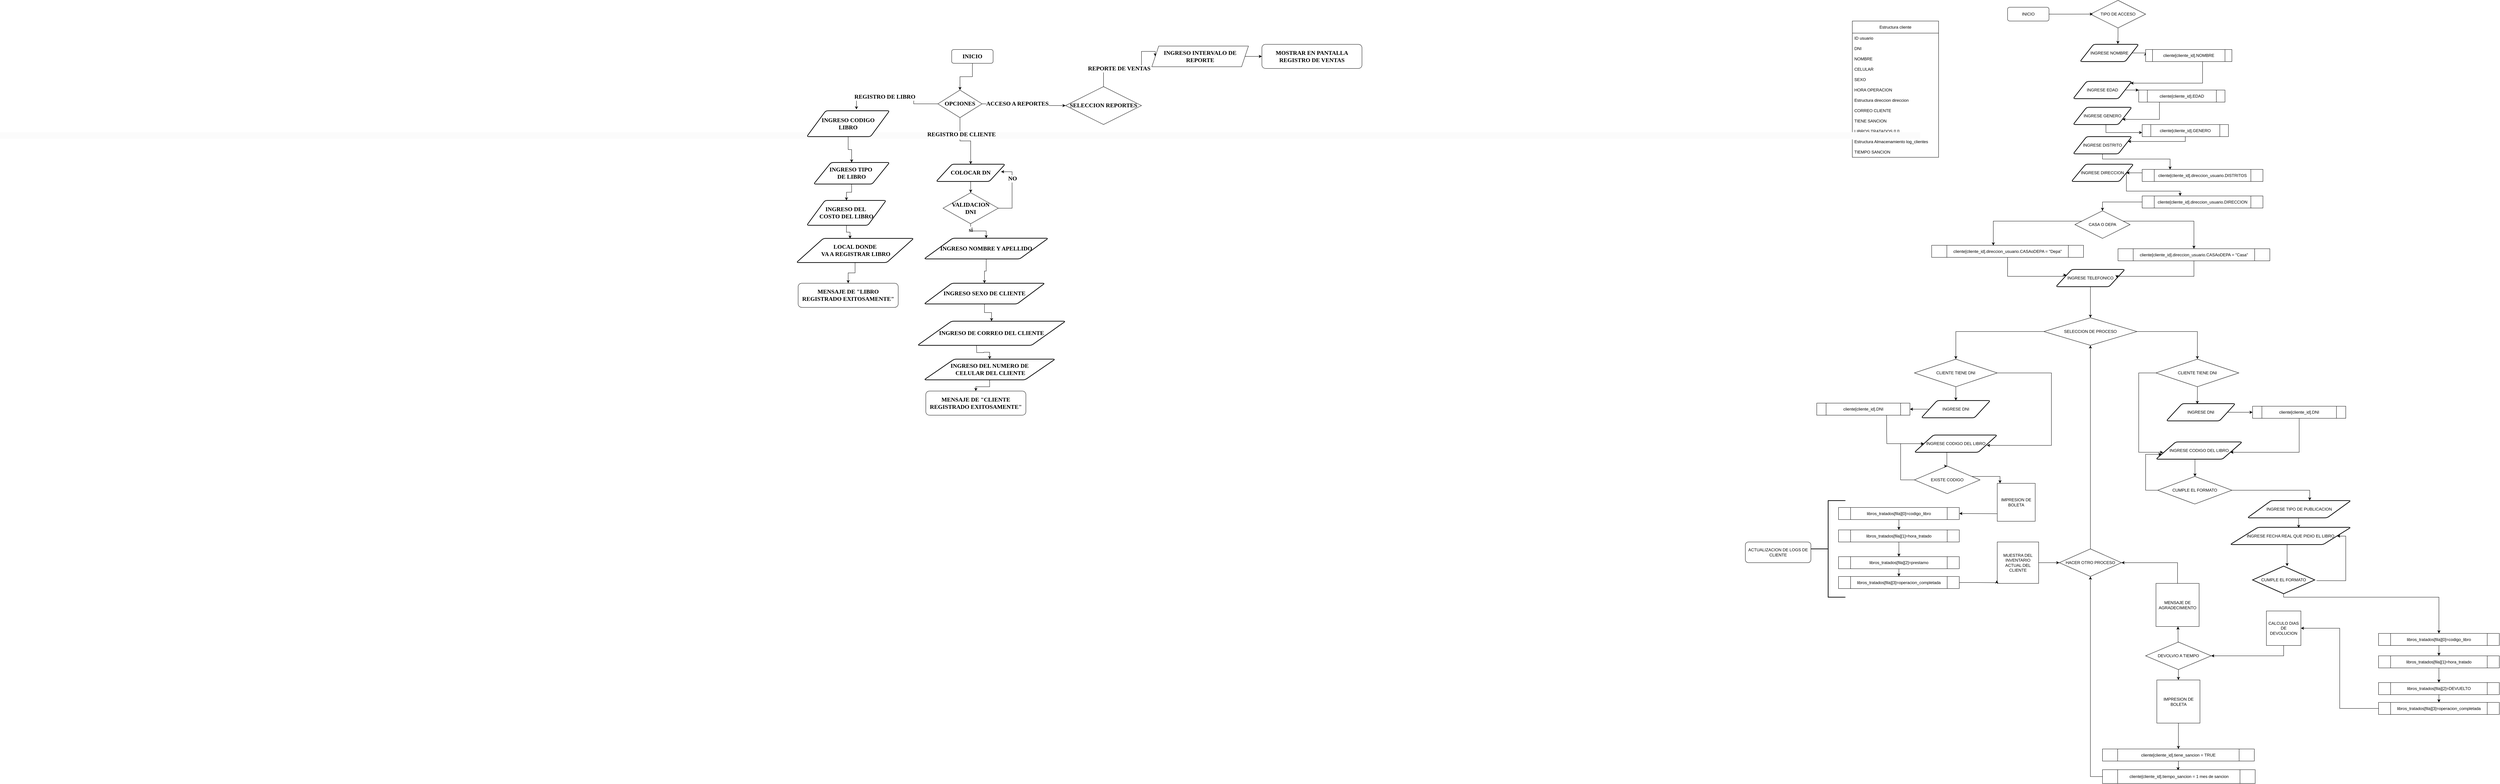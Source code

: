 <mxfile version="24.6.2" type="github">
  <diagram id="C5RBs43oDa-KdzZeNtuy" name="Page-1">
    <mxGraphModel dx="8736" dy="1548" grid="1" gridSize="10" guides="1" tooltips="1" connect="1" arrows="1" fold="1" page="1" pageScale="1" pageWidth="827" pageHeight="1169" math="0" shadow="0">
      <root>
        <mxCell id="WIyWlLk6GJQsqaUBKTNV-0" />
        <mxCell id="WIyWlLk6GJQsqaUBKTNV-1" parent="WIyWlLk6GJQsqaUBKTNV-0" />
        <mxCell id="WIyWlLk6GJQsqaUBKTNV-3" value="INICIO" style="rounded=1;whiteSpace=wrap;html=1;fontSize=12;glass=0;strokeWidth=1;shadow=0;" parent="WIyWlLk6GJQsqaUBKTNV-1" vertex="1">
          <mxGeometry x="-320" y="20" width="120" height="40" as="geometry" />
        </mxCell>
        <mxCell id="I53t0YFymTR0FDrxpfK1-0" value="TIPO DE ACCESO" style="rhombus;whiteSpace=wrap;html=1;" parent="WIyWlLk6GJQsqaUBKTNV-1" vertex="1">
          <mxGeometry x="-80" width="160" height="80" as="geometry" />
        </mxCell>
        <mxCell id="I53t0YFymTR0FDrxpfK1-4" style="edgeStyle=orthogonalEdgeStyle;rounded=0;orthogonalLoop=1;jettySize=auto;html=1;entryX=0.044;entryY=0.498;entryDx=0;entryDy=0;entryPerimeter=0;" parent="WIyWlLk6GJQsqaUBKTNV-1" source="WIyWlLk6GJQsqaUBKTNV-3" target="I53t0YFymTR0FDrxpfK1-0" edge="1">
          <mxGeometry relative="1" as="geometry">
            <mxPoint x="170" y="40" as="targetPoint" />
          </mxGeometry>
        </mxCell>
        <mxCell id="I53t0YFymTR0FDrxpfK1-52" style="edgeStyle=orthogonalEdgeStyle;rounded=0;orthogonalLoop=1;jettySize=auto;html=1;entryX=0;entryY=0.25;entryDx=0;entryDy=0;" parent="WIyWlLk6GJQsqaUBKTNV-1" source="I53t0YFymTR0FDrxpfK1-7" target="I53t0YFymTR0FDrxpfK1-25" edge="1">
          <mxGeometry relative="1" as="geometry" />
        </mxCell>
        <mxCell id="I53t0YFymTR0FDrxpfK1-7" value="INGRESE NOMBRE" style="shape=parallelogram;html=1;strokeWidth=2;perimeter=parallelogramPerimeter;whiteSpace=wrap;rounded=1;arcSize=12;size=0.23;" parent="WIyWlLk6GJQsqaUBKTNV-1" vertex="1">
          <mxGeometry x="-110" y="127.5" width="170" height="50" as="geometry" />
        </mxCell>
        <mxCell id="I53t0YFymTR0FDrxpfK1-54" style="edgeStyle=orthogonalEdgeStyle;rounded=0;orthogonalLoop=1;jettySize=auto;html=1;exitX=1;exitY=0.5;exitDx=0;exitDy=0;entryX=0;entryY=0;entryDx=0;entryDy=0;" parent="WIyWlLk6GJQsqaUBKTNV-1" source="I53t0YFymTR0FDrxpfK1-8" target="I53t0YFymTR0FDrxpfK1-32" edge="1">
          <mxGeometry relative="1" as="geometry">
            <mxPoint x="50" y="260.091" as="targetPoint" />
          </mxGeometry>
        </mxCell>
        <mxCell id="I53t0YFymTR0FDrxpfK1-8" value="INGRESE EDAD" style="shape=parallelogram;html=1;strokeWidth=2;perimeter=parallelogramPerimeter;whiteSpace=wrap;rounded=1;arcSize=12;size=0.23;" parent="WIyWlLk6GJQsqaUBKTNV-1" vertex="1">
          <mxGeometry x="-130" y="235" width="170" height="50" as="geometry" />
        </mxCell>
        <mxCell id="I53t0YFymTR0FDrxpfK1-48" style="edgeStyle=orthogonalEdgeStyle;rounded=0;orthogonalLoop=1;jettySize=auto;html=1;entryX=0;entryY=0.662;entryDx=0;entryDy=0;entryPerimeter=0;" parent="WIyWlLk6GJQsqaUBKTNV-1" source="I53t0YFymTR0FDrxpfK1-9" target="I53t0YFymTR0FDrxpfK1-33" edge="1">
          <mxGeometry relative="1" as="geometry">
            <mxPoint x="40" y="390" as="targetPoint" />
            <Array as="points">
              <mxPoint x="-35" y="383" />
            </Array>
          </mxGeometry>
        </mxCell>
        <mxCell id="I53t0YFymTR0FDrxpfK1-9" value="INGRESE GENERO" style="shape=parallelogram;html=1;strokeWidth=2;perimeter=parallelogramPerimeter;whiteSpace=wrap;rounded=1;arcSize=12;size=0.23;" parent="WIyWlLk6GJQsqaUBKTNV-1" vertex="1">
          <mxGeometry x="-130" y="310" width="170" height="50" as="geometry" />
        </mxCell>
        <mxCell id="I53t0YFymTR0FDrxpfK1-47" style="edgeStyle=orthogonalEdgeStyle;rounded=0;orthogonalLoop=1;jettySize=auto;html=1;entryX=0.231;entryY=0.016;entryDx=0;entryDy=0;entryPerimeter=0;" parent="WIyWlLk6GJQsqaUBKTNV-1" source="I53t0YFymTR0FDrxpfK1-10" target="I53t0YFymTR0FDrxpfK1-35" edge="1">
          <mxGeometry relative="1" as="geometry">
            <Array as="points">
              <mxPoint x="151" y="460" />
            </Array>
          </mxGeometry>
        </mxCell>
        <mxCell id="I53t0YFymTR0FDrxpfK1-10" value="INGRESE DISTRITO" style="shape=parallelogram;html=1;strokeWidth=2;perimeter=parallelogramPerimeter;whiteSpace=wrap;rounded=1;arcSize=12;size=0.23;" parent="WIyWlLk6GJQsqaUBKTNV-1" vertex="1">
          <mxGeometry x="-130" y="395" width="170" height="50" as="geometry" />
        </mxCell>
        <mxCell id="I53t0YFymTR0FDrxpfK1-11" value="INGRESE DIRECCION" style="shape=parallelogram;html=1;strokeWidth=2;perimeter=parallelogramPerimeter;whiteSpace=wrap;rounded=1;arcSize=12;size=0.23;" parent="WIyWlLk6GJQsqaUBKTNV-1" vertex="1">
          <mxGeometry x="-135" y="475" width="180" height="50" as="geometry" />
        </mxCell>
        <mxCell id="I53t0YFymTR0FDrxpfK1-86" style="edgeStyle=orthogonalEdgeStyle;rounded=0;orthogonalLoop=1;jettySize=auto;html=1;entryX=0.5;entryY=0;entryDx=0;entryDy=0;" parent="WIyWlLk6GJQsqaUBKTNV-1" source="I53t0YFymTR0FDrxpfK1-13" target="I53t0YFymTR0FDrxpfK1-36" edge="1">
          <mxGeometry relative="1" as="geometry">
            <Array as="points">
              <mxPoint x="220" y="640" />
            </Array>
          </mxGeometry>
        </mxCell>
        <mxCell id="I53t0YFymTR0FDrxpfK1-13" value="CASA O DEPA" style="rhombus;whiteSpace=wrap;html=1;" parent="WIyWlLk6GJQsqaUBKTNV-1" vertex="1">
          <mxGeometry x="-125" y="610" width="160" height="80" as="geometry" />
        </mxCell>
        <mxCell id="I53t0YFymTR0FDrxpfK1-105" style="edgeStyle=orthogonalEdgeStyle;rounded=0;orthogonalLoop=1;jettySize=auto;html=1;exitX=0.5;exitY=1;exitDx=0;exitDy=0;entryX=0.5;entryY=0;entryDx=0;entryDy=0;" parent="WIyWlLk6GJQsqaUBKTNV-1" source="I53t0YFymTR0FDrxpfK1-14" target="I53t0YFymTR0FDrxpfK1-104" edge="1">
          <mxGeometry relative="1" as="geometry" />
        </mxCell>
        <mxCell id="I53t0YFymTR0FDrxpfK1-14" value="INGRESE TELEFONICO" style="shape=parallelogram;html=1;strokeWidth=2;perimeter=parallelogramPerimeter;whiteSpace=wrap;rounded=1;arcSize=12;size=0.23;" parent="WIyWlLk6GJQsqaUBKTNV-1" vertex="1">
          <mxGeometry x="-180" y="780" width="200" height="50" as="geometry" />
        </mxCell>
        <mxCell id="I53t0YFymTR0FDrxpfK1-15" style="edgeStyle=orthogonalEdgeStyle;rounded=0;orthogonalLoop=1;jettySize=auto;html=1;exitX=0.5;exitY=1;exitDx=0;exitDy=0;entryX=0.644;entryY=-0.018;entryDx=0;entryDy=0;entryPerimeter=0;" parent="WIyWlLk6GJQsqaUBKTNV-1" source="I53t0YFymTR0FDrxpfK1-0" target="I53t0YFymTR0FDrxpfK1-7" edge="1">
          <mxGeometry relative="1" as="geometry" />
        </mxCell>
        <mxCell id="I53t0YFymTR0FDrxpfK1-53" style="edgeStyle=orthogonalEdgeStyle;rounded=0;orthogonalLoop=1;jettySize=auto;html=1;" parent="WIyWlLk6GJQsqaUBKTNV-1" source="I53t0YFymTR0FDrxpfK1-25" target="I53t0YFymTR0FDrxpfK1-8" edge="1">
          <mxGeometry relative="1" as="geometry">
            <Array as="points">
              <mxPoint x="245" y="240" />
            </Array>
          </mxGeometry>
        </mxCell>
        <mxCell id="I53t0YFymTR0FDrxpfK1-25" value="cliente[cliente_id].NOMBRE" style="shape=process;whiteSpace=wrap;html=1;backgroundOutline=1;size=0.08;" parent="WIyWlLk6GJQsqaUBKTNV-1" vertex="1">
          <mxGeometry x="80" y="142.5" width="250" height="35" as="geometry" />
        </mxCell>
        <mxCell id="I53t0YFymTR0FDrxpfK1-44" style="edgeStyle=orthogonalEdgeStyle;rounded=0;orthogonalLoop=1;jettySize=auto;html=1;exitX=0.25;exitY=1;exitDx=0;exitDy=0;" parent="WIyWlLk6GJQsqaUBKTNV-1" source="I53t0YFymTR0FDrxpfK1-32" target="I53t0YFymTR0FDrxpfK1-9" edge="1">
          <mxGeometry relative="1" as="geometry">
            <mxPoint x="120" y="350" as="targetPoint" />
            <Array as="points">
              <mxPoint x="120" y="295" />
              <mxPoint x="120" y="345" />
            </Array>
          </mxGeometry>
        </mxCell>
        <mxCell id="I53t0YFymTR0FDrxpfK1-32" value="cliente[cliente_id].EDAD" style="shape=process;whiteSpace=wrap;html=1;backgroundOutline=1;" parent="WIyWlLk6GJQsqaUBKTNV-1" vertex="1">
          <mxGeometry x="60" y="260" width="250" height="35" as="geometry" />
        </mxCell>
        <mxCell id="I53t0YFymTR0FDrxpfK1-46" style="edgeStyle=orthogonalEdgeStyle;rounded=0;orthogonalLoop=1;jettySize=auto;html=1;entryX=1;entryY=0.25;entryDx=0;entryDy=0;" parent="WIyWlLk6GJQsqaUBKTNV-1" source="I53t0YFymTR0FDrxpfK1-33" target="I53t0YFymTR0FDrxpfK1-10" edge="1">
          <mxGeometry relative="1" as="geometry">
            <mxPoint x="80" y="450" as="targetPoint" />
            <Array as="points">
              <mxPoint x="195" y="409" />
            </Array>
          </mxGeometry>
        </mxCell>
        <mxCell id="I53t0YFymTR0FDrxpfK1-33" value="cliente[cliente_id].GENERO" style="shape=process;whiteSpace=wrap;html=1;backgroundOutline=1;" parent="WIyWlLk6GJQsqaUBKTNV-1" vertex="1">
          <mxGeometry x="70" y="360" width="250" height="35" as="geometry" />
        </mxCell>
        <mxCell id="I53t0YFymTR0FDrxpfK1-90" style="edgeStyle=orthogonalEdgeStyle;rounded=0;orthogonalLoop=1;jettySize=auto;html=1;entryX=0.5;entryY=0;entryDx=0;entryDy=0;" parent="WIyWlLk6GJQsqaUBKTNV-1" source="I53t0YFymTR0FDrxpfK1-34" target="I53t0YFymTR0FDrxpfK1-13" edge="1">
          <mxGeometry relative="1" as="geometry" />
        </mxCell>
        <mxCell id="I53t0YFymTR0FDrxpfK1-34" value="cliente[cliente_id].direccion_usuario.DIRECCION" style="shape=process;whiteSpace=wrap;html=1;backgroundOutline=1;" parent="WIyWlLk6GJQsqaUBKTNV-1" vertex="1">
          <mxGeometry x="70" y="567" width="350" height="35" as="geometry" />
        </mxCell>
        <mxCell id="I53t0YFymTR0FDrxpfK1-50" style="edgeStyle=orthogonalEdgeStyle;rounded=0;orthogonalLoop=1;jettySize=auto;html=1;exitX=0;exitY=0.5;exitDx=0;exitDy=0;entryX=1;entryY=0.5;entryDx=0;entryDy=0;" parent="WIyWlLk6GJQsqaUBKTNV-1" source="I53t0YFymTR0FDrxpfK1-35" target="I53t0YFymTR0FDrxpfK1-11" edge="1">
          <mxGeometry relative="1" as="geometry">
            <Array as="points">
              <mxPoint x="70" y="500" />
            </Array>
          </mxGeometry>
        </mxCell>
        <mxCell id="I53t0YFymTR0FDrxpfK1-35" value="cliente[cliente_id].direccion_usuario.DISTRITOS" style="shape=process;whiteSpace=wrap;html=1;backgroundOutline=1;" parent="WIyWlLk6GJQsqaUBKTNV-1" vertex="1">
          <mxGeometry x="70" y="490" width="350" height="35" as="geometry" />
        </mxCell>
        <mxCell id="I53t0YFymTR0FDrxpfK1-89" style="edgeStyle=orthogonalEdgeStyle;rounded=0;orthogonalLoop=1;jettySize=auto;html=1;entryX=1;entryY=0.5;entryDx=0;entryDy=0;" parent="WIyWlLk6GJQsqaUBKTNV-1" source="I53t0YFymTR0FDrxpfK1-36" target="I53t0YFymTR0FDrxpfK1-14" edge="1">
          <mxGeometry relative="1" as="geometry">
            <Array as="points">
              <mxPoint x="220" y="800" />
              <mxPoint x="-3" y="800" />
            </Array>
          </mxGeometry>
        </mxCell>
        <mxCell id="I53t0YFymTR0FDrxpfK1-36" value="cliente[cliente_id].direccion_usuario.CASAoDEPA = &quot;Casa&quot;" style="shape=process;whiteSpace=wrap;html=1;backgroundOutline=1;" parent="WIyWlLk6GJQsqaUBKTNV-1" vertex="1">
          <mxGeometry y="720" width="440" height="35" as="geometry" />
        </mxCell>
        <mxCell id="I53t0YFymTR0FDrxpfK1-88" style="edgeStyle=orthogonalEdgeStyle;rounded=0;orthogonalLoop=1;jettySize=auto;html=1;entryX=0;entryY=0.25;entryDx=0;entryDy=0;" parent="WIyWlLk6GJQsqaUBKTNV-1" source="I53t0YFymTR0FDrxpfK1-38" target="I53t0YFymTR0FDrxpfK1-14" edge="1">
          <mxGeometry relative="1" as="geometry">
            <Array as="points">
              <mxPoint x="-320" y="800" />
              <mxPoint x="-159" y="800" />
              <mxPoint x="-159" y="796" />
            </Array>
          </mxGeometry>
        </mxCell>
        <mxCell id="I53t0YFymTR0FDrxpfK1-38" value="cliente[cliente_id].direccion_usuario.CASAoDEPA = &quot;Depa&quot;" style="shape=process;whiteSpace=wrap;html=1;backgroundOutline=1;" parent="WIyWlLk6GJQsqaUBKTNV-1" vertex="1">
          <mxGeometry x="-540" y="710" width="440" height="35" as="geometry" />
        </mxCell>
        <mxCell id="I53t0YFymTR0FDrxpfK1-49" style="edgeStyle=orthogonalEdgeStyle;rounded=0;orthogonalLoop=1;jettySize=auto;html=1;exitX=1;exitY=0.5;exitDx=0;exitDy=0;entryX=0.316;entryY=0;entryDx=0;entryDy=0;entryPerimeter=0;" parent="WIyWlLk6GJQsqaUBKTNV-1" source="I53t0YFymTR0FDrxpfK1-11" target="I53t0YFymTR0FDrxpfK1-34" edge="1">
          <mxGeometry relative="1" as="geometry">
            <Array as="points">
              <mxPoint x="24" y="553" />
              <mxPoint x="180" y="553" />
              <mxPoint x="180" y="567" />
            </Array>
          </mxGeometry>
        </mxCell>
        <mxCell id="I53t0YFymTR0FDrxpfK1-87" style="edgeStyle=orthogonalEdgeStyle;rounded=0;orthogonalLoop=1;jettySize=auto;html=1;entryX=0.406;entryY=0.014;entryDx=0;entryDy=0;entryPerimeter=0;" parent="WIyWlLk6GJQsqaUBKTNV-1" source="I53t0YFymTR0FDrxpfK1-13" target="I53t0YFymTR0FDrxpfK1-38" edge="1">
          <mxGeometry relative="1" as="geometry">
            <Array as="points">
              <mxPoint x="-361" y="640" />
            </Array>
          </mxGeometry>
        </mxCell>
        <mxCell id="I53t0YFymTR0FDrxpfK1-91" value="Estructura cliente" style="swimlane;fontStyle=0;childLayout=stackLayout;horizontal=1;startSize=35;horizontalStack=0;resizeParent=1;resizeParentMax=0;resizeLast=0;collapsible=1;marginBottom=0;whiteSpace=wrap;html=1;glass=0;treeFolding=0;" parent="WIyWlLk6GJQsqaUBKTNV-1" vertex="1">
          <mxGeometry x="-770" y="60" width="250" height="395" as="geometry">
            <mxRectangle x="-370" y="165" width="130" height="30" as="alternateBounds" />
          </mxGeometry>
        </mxCell>
        <mxCell id="I53t0YFymTR0FDrxpfK1-92" value="ID usuario" style="text;strokeColor=none;fillColor=none;align=left;verticalAlign=middle;spacingLeft=4;spacingRight=4;overflow=hidden;points=[[0,0.5],[1,0.5]];portConstraint=eastwest;rotatable=0;whiteSpace=wrap;html=1;" parent="I53t0YFymTR0FDrxpfK1-91" vertex="1">
          <mxGeometry y="35" width="250" height="30" as="geometry" />
        </mxCell>
        <mxCell id="I53t0YFymTR0FDrxpfK1-94" value="DNI" style="text;strokeColor=none;fillColor=none;align=left;verticalAlign=middle;spacingLeft=4;spacingRight=4;overflow=hidden;points=[[0,0.5],[1,0.5]];portConstraint=eastwest;rotatable=0;whiteSpace=wrap;html=1;" parent="I53t0YFymTR0FDrxpfK1-91" vertex="1">
          <mxGeometry y="65" width="250" height="30" as="geometry" />
        </mxCell>
        <mxCell id="I53t0YFymTR0FDrxpfK1-93" value="NOMBRE" style="text;strokeColor=none;fillColor=none;align=left;verticalAlign=middle;spacingLeft=4;spacingRight=4;overflow=hidden;points=[[0,0.5],[1,0.5]];portConstraint=eastwest;rotatable=0;whiteSpace=wrap;html=1;" parent="I53t0YFymTR0FDrxpfK1-91" vertex="1">
          <mxGeometry y="95" width="250" height="30" as="geometry" />
        </mxCell>
        <mxCell id="I53t0YFymTR0FDrxpfK1-95" value="CELULAR" style="text;strokeColor=none;fillColor=none;align=left;verticalAlign=middle;spacingLeft=4;spacingRight=4;overflow=hidden;points=[[0,0.5],[1,0.5]];portConstraint=eastwest;rotatable=0;whiteSpace=wrap;html=1;" parent="I53t0YFymTR0FDrxpfK1-91" vertex="1">
          <mxGeometry y="125" width="250" height="30" as="geometry" />
        </mxCell>
        <mxCell id="I53t0YFymTR0FDrxpfK1-98" value="SEXO" style="text;strokeColor=none;fillColor=none;align=left;verticalAlign=middle;spacingLeft=4;spacingRight=4;overflow=hidden;points=[[0,0.5],[1,0.5]];portConstraint=eastwest;rotatable=0;whiteSpace=wrap;html=1;" parent="I53t0YFymTR0FDrxpfK1-91" vertex="1">
          <mxGeometry y="155" width="250" height="30" as="geometry" />
        </mxCell>
        <mxCell id="I53t0YFymTR0FDrxpfK1-96" value="HORA OPERACION" style="text;strokeColor=none;fillColor=none;align=left;verticalAlign=middle;spacingLeft=4;spacingRight=4;overflow=hidden;points=[[0,0.5],[1,0.5]];portConstraint=eastwest;rotatable=0;whiteSpace=wrap;html=1;" parent="I53t0YFymTR0FDrxpfK1-91" vertex="1">
          <mxGeometry y="185" width="250" height="30" as="geometry" />
        </mxCell>
        <mxCell id="I53t0YFymTR0FDrxpfK1-97" value="Estructura direccion direccion" style="text;strokeColor=none;fillColor=none;align=left;verticalAlign=middle;spacingLeft=4;spacingRight=4;overflow=hidden;points=[[0,0.5],[1,0.5]];portConstraint=eastwest;rotatable=0;whiteSpace=wrap;html=1;" parent="I53t0YFymTR0FDrxpfK1-91" vertex="1">
          <mxGeometry y="215" width="250" height="30" as="geometry" />
        </mxCell>
        <mxCell id="I53t0YFymTR0FDrxpfK1-99" value="CORREO CLIENTE" style="text;strokeColor=none;fillColor=none;align=left;verticalAlign=middle;spacingLeft=4;spacingRight=4;overflow=hidden;points=[[0,0.5],[1,0.5]];portConstraint=eastwest;rotatable=0;whiteSpace=wrap;html=1;" parent="I53t0YFymTR0FDrxpfK1-91" vertex="1">
          <mxGeometry y="245" width="250" height="30" as="geometry" />
        </mxCell>
        <mxCell id="I53t0YFymTR0FDrxpfK1-102" value="TIENE SANCION" style="text;strokeColor=none;fillColor=none;align=left;verticalAlign=middle;spacingLeft=4;spacingRight=4;overflow=hidden;points=[[0,0.5],[1,0.5]];portConstraint=eastwest;rotatable=0;whiteSpace=wrap;html=1;" parent="I53t0YFymTR0FDrxpfK1-91" vertex="1">
          <mxGeometry y="275" width="250" height="30" as="geometry" />
        </mxCell>
        <mxCell id="I53t0YFymTR0FDrxpfK1-100" value="LIBROS TRATADOS [] []" style="text;strokeColor=none;fillColor=none;align=left;verticalAlign=middle;spacingLeft=4;spacingRight=4;overflow=hidden;points=[[0,0.5],[1,0.5]];portConstraint=eastwest;rotatable=0;whiteSpace=wrap;html=1;" parent="I53t0YFymTR0FDrxpfK1-91" vertex="1">
          <mxGeometry y="305" width="250" height="30" as="geometry" />
        </mxCell>
        <mxCell id="I53t0YFymTR0FDrxpfK1-101" value="Estructura Almacenamiento log_clientes" style="text;strokeColor=none;fillColor=none;align=left;verticalAlign=middle;spacingLeft=4;spacingRight=4;overflow=hidden;points=[[0,0.5],[1,0.5]];portConstraint=eastwest;rotatable=0;whiteSpace=wrap;html=1;" parent="I53t0YFymTR0FDrxpfK1-91" vertex="1">
          <mxGeometry y="335" width="250" height="30" as="geometry" />
        </mxCell>
        <mxCell id="I53t0YFymTR0FDrxpfK1-103" value="TIEMPO SANCION" style="text;strokeColor=none;fillColor=none;align=left;verticalAlign=middle;spacingLeft=4;spacingRight=4;overflow=hidden;points=[[0,0.5],[1,0.5]];portConstraint=eastwest;rotatable=0;whiteSpace=wrap;html=1;" parent="I53t0YFymTR0FDrxpfK1-91" vertex="1">
          <mxGeometry y="365" width="250" height="30" as="geometry" />
        </mxCell>
        <mxCell id="I53t0YFymTR0FDrxpfK1-137" style="edgeStyle=orthogonalEdgeStyle;rounded=0;orthogonalLoop=1;jettySize=auto;html=1;entryX=0.5;entryY=0;entryDx=0;entryDy=0;" parent="WIyWlLk6GJQsqaUBKTNV-1" source="I53t0YFymTR0FDrxpfK1-104" target="I53t0YFymTR0FDrxpfK1-109" edge="1">
          <mxGeometry relative="1" as="geometry" />
        </mxCell>
        <mxCell id="I53t0YFymTR0FDrxpfK1-143" style="edgeStyle=orthogonalEdgeStyle;rounded=0;orthogonalLoop=1;jettySize=auto;html=1;exitX=1;exitY=0.5;exitDx=0;exitDy=0;entryX=0.5;entryY=0;entryDx=0;entryDy=0;" parent="WIyWlLk6GJQsqaUBKTNV-1" source="I53t0YFymTR0FDrxpfK1-104" target="I53t0YFymTR0FDrxpfK1-149" edge="1">
          <mxGeometry relative="1" as="geometry">
            <mxPoint x="230.0" y="1040.0" as="targetPoint" />
          </mxGeometry>
        </mxCell>
        <mxCell id="I53t0YFymTR0FDrxpfK1-104" value="SELECCION DE PROCESO" style="rhombus;whiteSpace=wrap;html=1;" parent="WIyWlLk6GJQsqaUBKTNV-1" vertex="1">
          <mxGeometry x="-215" y="920" width="270" height="80" as="geometry" />
        </mxCell>
        <mxCell id="I53t0YFymTR0FDrxpfK1-112" style="edgeStyle=orthogonalEdgeStyle;rounded=0;orthogonalLoop=1;jettySize=auto;html=1;" parent="WIyWlLk6GJQsqaUBKTNV-1" source="I53t0YFymTR0FDrxpfK1-106" target="I53t0YFymTR0FDrxpfK1-111" edge="1">
          <mxGeometry relative="1" as="geometry" />
        </mxCell>
        <mxCell id="I53t0YFymTR0FDrxpfK1-106" value="INGRESE DNI" style="shape=parallelogram;html=1;strokeWidth=2;perimeter=parallelogramPerimeter;whiteSpace=wrap;rounded=1;arcSize=12;size=0.23;" parent="WIyWlLk6GJQsqaUBKTNV-1" vertex="1">
          <mxGeometry x="-570" y="1160" width="200" height="50" as="geometry" />
        </mxCell>
        <mxCell id="I53t0YFymTR0FDrxpfK1-108" value="INGRESE CODIGO DEL LIBRO" style="shape=parallelogram;html=1;strokeWidth=2;perimeter=parallelogramPerimeter;whiteSpace=wrap;rounded=1;arcSize=12;size=0.23;" parent="WIyWlLk6GJQsqaUBKTNV-1" vertex="1">
          <mxGeometry x="-590" y="1260" width="240" height="50" as="geometry" />
        </mxCell>
        <mxCell id="I53t0YFymTR0FDrxpfK1-110" style="edgeStyle=orthogonalEdgeStyle;rounded=0;orthogonalLoop=1;jettySize=auto;html=1;exitX=0.5;exitY=1;exitDx=0;exitDy=0;entryX=0.5;entryY=0;entryDx=0;entryDy=0;" parent="WIyWlLk6GJQsqaUBKTNV-1" source="I53t0YFymTR0FDrxpfK1-109" target="I53t0YFymTR0FDrxpfK1-106" edge="1">
          <mxGeometry relative="1" as="geometry" />
        </mxCell>
        <mxCell id="I53t0YFymTR0FDrxpfK1-114" style="edgeStyle=orthogonalEdgeStyle;rounded=0;orthogonalLoop=1;jettySize=auto;html=1;exitX=1;exitY=0.5;exitDx=0;exitDy=0;entryX=0.875;entryY=0.6;entryDx=0;entryDy=0;entryPerimeter=0;" parent="WIyWlLk6GJQsqaUBKTNV-1" source="I53t0YFymTR0FDrxpfK1-109" target="I53t0YFymTR0FDrxpfK1-108" edge="1">
          <mxGeometry relative="1" as="geometry">
            <mxPoint x="-232.87" y="1075" as="sourcePoint" />
            <mxPoint x="-270.0" y="1288.632" as="targetPoint" />
            <Array as="points">
              <mxPoint x="-193" y="1080" />
              <mxPoint x="-193" y="1290" />
            </Array>
          </mxGeometry>
        </mxCell>
        <mxCell id="I53t0YFymTR0FDrxpfK1-109" value="CLIENTE TIENE DNI" style="rhombus;whiteSpace=wrap;html=1;" parent="WIyWlLk6GJQsqaUBKTNV-1" vertex="1">
          <mxGeometry x="-590" y="1040" width="240" height="80" as="geometry" />
        </mxCell>
        <mxCell id="I53t0YFymTR0FDrxpfK1-113" style="edgeStyle=orthogonalEdgeStyle;rounded=0;orthogonalLoop=1;jettySize=auto;html=1;exitX=0.75;exitY=1;exitDx=0;exitDy=0;" parent="WIyWlLk6GJQsqaUBKTNV-1" source="I53t0YFymTR0FDrxpfK1-111" target="I53t0YFymTR0FDrxpfK1-108" edge="1">
          <mxGeometry relative="1" as="geometry">
            <Array as="points">
              <mxPoint x="-671" y="1256" />
              <mxPoint x="-670" y="1335" />
            </Array>
          </mxGeometry>
        </mxCell>
        <mxCell id="I53t0YFymTR0FDrxpfK1-111" value="cliente[cliente_id].DNI" style="shape=process;whiteSpace=wrap;html=1;backgroundOutline=1;" parent="WIyWlLk6GJQsqaUBKTNV-1" vertex="1">
          <mxGeometry x="-873" y="1167.5" width="270" height="35" as="geometry" />
        </mxCell>
        <mxCell id="I53t0YFymTR0FDrxpfK1-116" style="edgeStyle=orthogonalEdgeStyle;rounded=0;orthogonalLoop=1;jettySize=auto;html=1;exitX=0;exitY=0.5;exitDx=0;exitDy=0;entryX=0;entryY=0.5;entryDx=0;entryDy=0;" parent="WIyWlLk6GJQsqaUBKTNV-1" source="I53t0YFymTR0FDrxpfK1-115" target="I53t0YFymTR0FDrxpfK1-108" edge="1">
          <mxGeometry relative="1" as="geometry">
            <Array as="points">
              <mxPoint x="-630" y="1390" />
              <mxPoint x="-630" y="1285" />
            </Array>
          </mxGeometry>
        </mxCell>
        <mxCell id="I53t0YFymTR0FDrxpfK1-118" style="edgeStyle=orthogonalEdgeStyle;rounded=0;orthogonalLoop=1;jettySize=auto;html=1;" parent="WIyWlLk6GJQsqaUBKTNV-1" source="I53t0YFymTR0FDrxpfK1-115" edge="1">
          <mxGeometry relative="1" as="geometry">
            <mxPoint x="-342" y="1400" as="targetPoint" />
            <Array as="points">
              <mxPoint x="-342" y="1380" />
            </Array>
          </mxGeometry>
        </mxCell>
        <mxCell id="I53t0YFymTR0FDrxpfK1-115" value="EXISTE CODIGO" style="rhombus;whiteSpace=wrap;html=1;" parent="WIyWlLk6GJQsqaUBKTNV-1" vertex="1">
          <mxGeometry x="-590" y="1350" width="190" height="80" as="geometry" />
        </mxCell>
        <mxCell id="I53t0YFymTR0FDrxpfK1-126" style="edgeStyle=orthogonalEdgeStyle;rounded=0;orthogonalLoop=1;jettySize=auto;html=1;entryX=1;entryY=0.5;entryDx=0;entryDy=0;exitX=0;exitY=0.75;exitDx=0;exitDy=0;" parent="WIyWlLk6GJQsqaUBKTNV-1" source="I53t0YFymTR0FDrxpfK1-117" target="I53t0YFymTR0FDrxpfK1-122" edge="1">
          <mxGeometry relative="1" as="geometry">
            <mxPoint x="-370" y="1460" as="sourcePoint" />
            <Array as="points">
              <mxPoint x="-350" y="1488" />
              <mxPoint x="-353" y="1488" />
            </Array>
          </mxGeometry>
        </mxCell>
        <mxCell id="I53t0YFymTR0FDrxpfK1-117" value="IMPRESION DE BOLETA" style="whiteSpace=wrap;html=1;aspect=fixed;" parent="WIyWlLk6GJQsqaUBKTNV-1" vertex="1">
          <mxGeometry x="-350" y="1400" width="110" height="110" as="geometry" />
        </mxCell>
        <mxCell id="I53t0YFymTR0FDrxpfK1-119" style="edgeStyle=orthogonalEdgeStyle;rounded=0;orthogonalLoop=1;jettySize=auto;html=1;entryX=0.5;entryY=0;entryDx=0;entryDy=0;" parent="WIyWlLk6GJQsqaUBKTNV-1" edge="1">
          <mxGeometry relative="1" as="geometry">
            <mxPoint x="-494.3" y="1309.99" as="sourcePoint" />
            <mxPoint x="-495" y="1349.99" as="targetPoint" />
            <Array as="points">
              <mxPoint x="-496" y="1310" />
              <mxPoint x="-496" y="1350" />
            </Array>
          </mxGeometry>
        </mxCell>
        <mxCell id="I53t0YFymTR0FDrxpfK1-151" style="edgeStyle=orthogonalEdgeStyle;rounded=0;orthogonalLoop=1;jettySize=auto;html=1;entryX=0;entryY=0.5;entryDx=0;entryDy=0;" parent="WIyWlLk6GJQsqaUBKTNV-1" source="I53t0YFymTR0FDrxpfK1-120" target="I53t0YFymTR0FDrxpfK1-150" edge="1">
          <mxGeometry relative="1" as="geometry" />
        </mxCell>
        <mxCell id="I53t0YFymTR0FDrxpfK1-120" value="MUESTRA DEL INVENTARIO ACTUAL DEL CLIENTE" style="whiteSpace=wrap;html=1;aspect=fixed;" parent="WIyWlLk6GJQsqaUBKTNV-1" vertex="1">
          <mxGeometry x="-350" y="1570" width="120" height="120" as="geometry" />
        </mxCell>
        <mxCell id="I53t0YFymTR0FDrxpfK1-127" style="edgeStyle=orthogonalEdgeStyle;rounded=0;orthogonalLoop=1;jettySize=auto;html=1;" parent="WIyWlLk6GJQsqaUBKTNV-1" source="I53t0YFymTR0FDrxpfK1-122" target="I53t0YFymTR0FDrxpfK1-123" edge="1">
          <mxGeometry relative="1" as="geometry" />
        </mxCell>
        <mxCell id="I53t0YFymTR0FDrxpfK1-122" value="libros_tratados[fila][0]=codigo_libro" style="shape=process;whiteSpace=wrap;html=1;backgroundOutline=1;" parent="WIyWlLk6GJQsqaUBKTNV-1" vertex="1">
          <mxGeometry x="-810" y="1470" width="350" height="35" as="geometry" />
        </mxCell>
        <mxCell id="I53t0YFymTR0FDrxpfK1-129" style="edgeStyle=orthogonalEdgeStyle;rounded=0;orthogonalLoop=1;jettySize=auto;html=1;entryX=0.5;entryY=0;entryDx=0;entryDy=0;" parent="WIyWlLk6GJQsqaUBKTNV-1" source="I53t0YFymTR0FDrxpfK1-123" target="I53t0YFymTR0FDrxpfK1-124" edge="1">
          <mxGeometry relative="1" as="geometry" />
        </mxCell>
        <mxCell id="I53t0YFymTR0FDrxpfK1-123" value="libros_tratados[fila][1]=hora_tratado" style="shape=process;whiteSpace=wrap;html=1;backgroundOutline=1;" parent="WIyWlLk6GJQsqaUBKTNV-1" vertex="1">
          <mxGeometry x="-810" y="1535" width="350" height="35" as="geometry" />
        </mxCell>
        <mxCell id="I53t0YFymTR0FDrxpfK1-131" style="edgeStyle=orthogonalEdgeStyle;rounded=0;orthogonalLoop=1;jettySize=auto;html=1;entryX=0.5;entryY=0;entryDx=0;entryDy=0;" parent="WIyWlLk6GJQsqaUBKTNV-1" source="I53t0YFymTR0FDrxpfK1-124" target="I53t0YFymTR0FDrxpfK1-125" edge="1">
          <mxGeometry relative="1" as="geometry" />
        </mxCell>
        <mxCell id="I53t0YFymTR0FDrxpfK1-124" value="libros_tratados[fila][2]=prestamo" style="shape=process;whiteSpace=wrap;html=1;backgroundOutline=1;" parent="WIyWlLk6GJQsqaUBKTNV-1" vertex="1">
          <mxGeometry x="-810" y="1612.5" width="350" height="35" as="geometry" />
        </mxCell>
        <mxCell id="I53t0YFymTR0FDrxpfK1-125" value="libros_tratados[fila][3]=operacion_completada" style="shape=process;whiteSpace=wrap;html=1;backgroundOutline=1;" parent="WIyWlLk6GJQsqaUBKTNV-1" vertex="1">
          <mxGeometry x="-810" y="1670" width="350" height="35" as="geometry" />
        </mxCell>
        <mxCell id="I53t0YFymTR0FDrxpfK1-132" style="edgeStyle=orthogonalEdgeStyle;rounded=0;orthogonalLoop=1;jettySize=auto;html=1;exitX=1;exitY=0.5;exitDx=0;exitDy=0;entryX=-0.011;entryY=0.927;entryDx=0;entryDy=0;entryPerimeter=0;" parent="WIyWlLk6GJQsqaUBKTNV-1" source="I53t0YFymTR0FDrxpfK1-125" target="I53t0YFymTR0FDrxpfK1-120" edge="1">
          <mxGeometry relative="1" as="geometry">
            <mxPoint x="-368.56" y="1627.0" as="targetPoint" />
            <Array as="points">
              <mxPoint x="-405" y="1688" />
              <mxPoint x="-351" y="1688" />
            </Array>
          </mxGeometry>
        </mxCell>
        <mxCell id="I53t0YFymTR0FDrxpfK1-135" value="" style="strokeWidth=2;html=1;shape=mxgraph.flowchart.annotation_2;align=left;labelPosition=right;pointerEvents=1;" parent="WIyWlLk6GJQsqaUBKTNV-1" vertex="1">
          <mxGeometry x="-890" y="1450" width="100" height="280" as="geometry" />
        </mxCell>
        <mxCell id="I53t0YFymTR0FDrxpfK1-136" value="ACTUALIZACION DE LOGS DE CLIENTE" style="rounded=1;whiteSpace=wrap;html=1;" parent="WIyWlLk6GJQsqaUBKTNV-1" vertex="1">
          <mxGeometry x="-1080" y="1570" width="190" height="60" as="geometry" />
        </mxCell>
        <mxCell id="I53t0YFymTR0FDrxpfK1-149" value="CLIENTE TIENE DNI" style="rhombus;whiteSpace=wrap;html=1;" parent="WIyWlLk6GJQsqaUBKTNV-1" vertex="1">
          <mxGeometry x="110" y="1040" width="240" height="80" as="geometry" />
        </mxCell>
        <mxCell id="I53t0YFymTR0FDrxpfK1-152" style="edgeStyle=orthogonalEdgeStyle;rounded=0;orthogonalLoop=1;jettySize=auto;html=1;entryX=0.5;entryY=1;entryDx=0;entryDy=0;" parent="WIyWlLk6GJQsqaUBKTNV-1" source="I53t0YFymTR0FDrxpfK1-150" target="I53t0YFymTR0FDrxpfK1-104" edge="1">
          <mxGeometry relative="1" as="geometry" />
        </mxCell>
        <mxCell id="I53t0YFymTR0FDrxpfK1-150" value="HACER OTRO PROCESO" style="rhombus;whiteSpace=wrap;html=1;" parent="WIyWlLk6GJQsqaUBKTNV-1" vertex="1">
          <mxGeometry x="-170" y="1590" width="180" height="80" as="geometry" />
        </mxCell>
        <mxCell id="I53t0YFymTR0FDrxpfK1-158" style="edgeStyle=orthogonalEdgeStyle;rounded=0;orthogonalLoop=1;jettySize=auto;html=1;entryX=0;entryY=0.5;entryDx=0;entryDy=0;" parent="WIyWlLk6GJQsqaUBKTNV-1" source="I53t0YFymTR0FDrxpfK1-153" target="I53t0YFymTR0FDrxpfK1-154" edge="1">
          <mxGeometry relative="1" as="geometry" />
        </mxCell>
        <mxCell id="I53t0YFymTR0FDrxpfK1-153" value="INGRESE DNI" style="shape=parallelogram;html=1;strokeWidth=2;perimeter=parallelogramPerimeter;whiteSpace=wrap;rounded=1;arcSize=12;size=0.23;" parent="WIyWlLk6GJQsqaUBKTNV-1" vertex="1">
          <mxGeometry x="140" y="1169" width="200" height="50" as="geometry" />
        </mxCell>
        <mxCell id="I53t0YFymTR0FDrxpfK1-159" style="edgeStyle=orthogonalEdgeStyle;rounded=0;orthogonalLoop=1;jettySize=auto;html=1;" parent="WIyWlLk6GJQsqaUBKTNV-1" source="I53t0YFymTR0FDrxpfK1-154" target="I53t0YFymTR0FDrxpfK1-155" edge="1">
          <mxGeometry relative="1" as="geometry">
            <Array as="points">
              <mxPoint x="525" y="1310" />
            </Array>
          </mxGeometry>
        </mxCell>
        <mxCell id="I53t0YFymTR0FDrxpfK1-154" value="cliente[cliente_id].DNI" style="shape=process;whiteSpace=wrap;html=1;backgroundOutline=1;" parent="WIyWlLk6GJQsqaUBKTNV-1" vertex="1">
          <mxGeometry x="390" y="1176.5" width="270" height="35" as="geometry" />
        </mxCell>
        <mxCell id="I53t0YFymTR0FDrxpfK1-163" style="edgeStyle=orthogonalEdgeStyle;rounded=0;orthogonalLoop=1;jettySize=auto;html=1;" parent="WIyWlLk6GJQsqaUBKTNV-1" source="I53t0YFymTR0FDrxpfK1-155" target="I53t0YFymTR0FDrxpfK1-162" edge="1">
          <mxGeometry relative="1" as="geometry">
            <Array as="points">
              <mxPoint x="223" y="1340" />
              <mxPoint x="223" y="1340" />
            </Array>
          </mxGeometry>
        </mxCell>
        <mxCell id="I53t0YFymTR0FDrxpfK1-155" value="INGRESE CODIGO DEL LIBRO" style="shape=parallelogram;html=1;strokeWidth=2;perimeter=parallelogramPerimeter;whiteSpace=wrap;rounded=1;arcSize=12;size=0.23;" parent="WIyWlLk6GJQsqaUBKTNV-1" vertex="1">
          <mxGeometry x="110" y="1280" width="250" height="50" as="geometry" />
        </mxCell>
        <mxCell id="I53t0YFymTR0FDrxpfK1-157" style="edgeStyle=orthogonalEdgeStyle;rounded=0;orthogonalLoop=1;jettySize=auto;html=1;entryX=0.083;entryY=0.6;entryDx=0;entryDy=0;entryPerimeter=0;" parent="WIyWlLk6GJQsqaUBKTNV-1" source="I53t0YFymTR0FDrxpfK1-149" target="I53t0YFymTR0FDrxpfK1-155" edge="1">
          <mxGeometry relative="1" as="geometry">
            <Array as="points">
              <mxPoint x="60" y="1080" />
              <mxPoint x="60" y="1310" />
            </Array>
          </mxGeometry>
        </mxCell>
        <mxCell id="I53t0YFymTR0FDrxpfK1-160" style="edgeStyle=orthogonalEdgeStyle;rounded=0;orthogonalLoop=1;jettySize=auto;html=1;exitX=0.5;exitY=1;exitDx=0;exitDy=0;entryX=0.449;entryY=0.02;entryDx=0;entryDy=0;entryPerimeter=0;" parent="WIyWlLk6GJQsqaUBKTNV-1" source="I53t0YFymTR0FDrxpfK1-149" target="I53t0YFymTR0FDrxpfK1-153" edge="1">
          <mxGeometry relative="1" as="geometry" />
        </mxCell>
        <mxCell id="I53t0YFymTR0FDrxpfK1-164" style="edgeStyle=orthogonalEdgeStyle;rounded=0;orthogonalLoop=1;jettySize=auto;html=1;entryX=0;entryY=0.75;entryDx=0;entryDy=0;" parent="WIyWlLk6GJQsqaUBKTNV-1" source="I53t0YFymTR0FDrxpfK1-162" target="I53t0YFymTR0FDrxpfK1-155" edge="1">
          <mxGeometry relative="1" as="geometry">
            <Array as="points">
              <mxPoint x="80" y="1420" />
              <mxPoint x="80" y="1316" />
            </Array>
          </mxGeometry>
        </mxCell>
        <mxCell id="I53t0YFymTR0FDrxpfK1-162" value="CUMPLE EL FORMATO" style="rhombus;whiteSpace=wrap;html=1;" parent="WIyWlLk6GJQsqaUBKTNV-1" vertex="1">
          <mxGeometry x="115" y="1380" width="215" height="80" as="geometry" />
        </mxCell>
        <mxCell id="I53t0YFymTR0FDrxpfK1-173" style="edgeStyle=orthogonalEdgeStyle;rounded=0;orthogonalLoop=1;jettySize=auto;html=1;" parent="WIyWlLk6GJQsqaUBKTNV-1" source="I53t0YFymTR0FDrxpfK1-165" target="I53t0YFymTR0FDrxpfK1-167" edge="1">
          <mxGeometry relative="1" as="geometry">
            <Array as="points">
              <mxPoint x="490" y="1630" />
              <mxPoint x="490" y="1630" />
            </Array>
          </mxGeometry>
        </mxCell>
        <mxCell id="I53t0YFymTR0FDrxpfK1-165" value="INGRESE FECHA REAL QUE PIDIO EL LIBRO" style="shape=parallelogram;html=1;strokeWidth=2;perimeter=parallelogramPerimeter;whiteSpace=wrap;rounded=1;arcSize=12;size=0.23;" parent="WIyWlLk6GJQsqaUBKTNV-1" vertex="1">
          <mxGeometry x="325" y="1527.5" width="350" height="50" as="geometry" />
        </mxCell>
        <mxCell id="I53t0YFymTR0FDrxpfK1-175" style="edgeStyle=orthogonalEdgeStyle;rounded=0;orthogonalLoop=1;jettySize=auto;html=1;exitX=1.03;exitY=0.527;exitDx=0;exitDy=0;exitPerimeter=0;entryX=1;entryY=0.5;entryDx=0;entryDy=0;" parent="WIyWlLk6GJQsqaUBKTNV-1" source="I53t0YFymTR0FDrxpfK1-167" target="I53t0YFymTR0FDrxpfK1-165" edge="1">
          <mxGeometry relative="1" as="geometry">
            <Array as="points">
              <mxPoint x="660" y="1682" />
              <mxPoint x="660" y="1553" />
              <mxPoint x="635" y="1553" />
            </Array>
          </mxGeometry>
        </mxCell>
        <mxCell id="I53t0YFymTR0FDrxpfK1-220" style="edgeStyle=orthogonalEdgeStyle;rounded=0;orthogonalLoop=1;jettySize=auto;html=1;exitX=0.5;exitY=1;exitDx=0;exitDy=0;exitPerimeter=0;" parent="WIyWlLk6GJQsqaUBKTNV-1" source="I53t0YFymTR0FDrxpfK1-167" target="I53t0YFymTR0FDrxpfK1-213" edge="1">
          <mxGeometry relative="1" as="geometry">
            <Array as="points">
              <mxPoint x="480" y="1730" />
              <mxPoint x="930" y="1730" />
            </Array>
          </mxGeometry>
        </mxCell>
        <mxCell id="I53t0YFymTR0FDrxpfK1-167" value="CUMPLE EL FORMATO" style="strokeWidth=2;html=1;shape=mxgraph.flowchart.decision;whiteSpace=wrap;" parent="WIyWlLk6GJQsqaUBKTNV-1" vertex="1">
          <mxGeometry x="390" y="1640" width="180" height="80" as="geometry" />
        </mxCell>
        <mxCell id="I53t0YFymTR0FDrxpfK1-170" value="INGRESE TIPO DE PUBLICACION" style="shape=parallelogram;html=1;strokeWidth=2;perimeter=parallelogramPerimeter;whiteSpace=wrap;rounded=1;arcSize=12;size=0.23;" parent="WIyWlLk6GJQsqaUBKTNV-1" vertex="1">
          <mxGeometry x="375" y="1450" width="300" height="50" as="geometry" />
        </mxCell>
        <mxCell id="I53t0YFymTR0FDrxpfK1-171" style="edgeStyle=orthogonalEdgeStyle;rounded=0;orthogonalLoop=1;jettySize=auto;html=1;exitX=1;exitY=0.5;exitDx=0;exitDy=0;entryX=0.602;entryY=-0.007;entryDx=0;entryDy=0;entryPerimeter=0;" parent="WIyWlLk6GJQsqaUBKTNV-1" source="I53t0YFymTR0FDrxpfK1-162" target="I53t0YFymTR0FDrxpfK1-170" edge="1">
          <mxGeometry relative="1" as="geometry" />
        </mxCell>
        <mxCell id="I53t0YFymTR0FDrxpfK1-172" style="edgeStyle=orthogonalEdgeStyle;rounded=0;orthogonalLoop=1;jettySize=auto;html=1;entryX=0.567;entryY=0.033;entryDx=0;entryDy=0;entryPerimeter=0;" parent="WIyWlLk6GJQsqaUBKTNV-1" source="I53t0YFymTR0FDrxpfK1-170" target="I53t0YFymTR0FDrxpfK1-165" edge="1">
          <mxGeometry relative="1" as="geometry">
            <Array as="points">
              <mxPoint x="523" y="1530" />
            </Array>
          </mxGeometry>
        </mxCell>
        <mxCell id="I53t0YFymTR0FDrxpfK1-198" style="edgeStyle=orthogonalEdgeStyle;rounded=0;orthogonalLoop=1;jettySize=auto;html=1;entryX=1;entryY=0.5;entryDx=0;entryDy=0;" parent="WIyWlLk6GJQsqaUBKTNV-1" source="I53t0YFymTR0FDrxpfK1-192" target="I53t0YFymTR0FDrxpfK1-194" edge="1">
          <mxGeometry relative="1" as="geometry">
            <Array as="points">
              <mxPoint x="480" y="1900" />
            </Array>
          </mxGeometry>
        </mxCell>
        <mxCell id="I53t0YFymTR0FDrxpfK1-192" value="CALCULO DIAS DE DEVOLUCION" style="whiteSpace=wrap;html=1;aspect=fixed;" parent="WIyWlLk6GJQsqaUBKTNV-1" vertex="1">
          <mxGeometry x="430" y="1770" width="100" height="100" as="geometry" />
        </mxCell>
        <mxCell id="I53t0YFymTR0FDrxpfK1-200" style="edgeStyle=orthogonalEdgeStyle;rounded=0;orthogonalLoop=1;jettySize=auto;html=1;entryX=0.5;entryY=1;entryDx=0;entryDy=0;" parent="WIyWlLk6GJQsqaUBKTNV-1" edge="1">
          <mxGeometry relative="1" as="geometry">
            <mxPoint x="176.256" y="1860.002" as="sourcePoint" />
            <mxPoint x="173.75" y="1815" as="targetPoint" />
            <Array as="points">
              <mxPoint x="174" y="1860" />
              <mxPoint x="174" y="1837" />
              <mxPoint x="174" y="1837" />
            </Array>
          </mxGeometry>
        </mxCell>
        <mxCell id="I53t0YFymTR0FDrxpfK1-222" style="edgeStyle=orthogonalEdgeStyle;rounded=0;orthogonalLoop=1;jettySize=auto;html=1;entryX=0.5;entryY=0;entryDx=0;entryDy=0;" parent="WIyWlLk6GJQsqaUBKTNV-1" source="I53t0YFymTR0FDrxpfK1-194" target="I53t0YFymTR0FDrxpfK1-209" edge="1">
          <mxGeometry relative="1" as="geometry" />
        </mxCell>
        <mxCell id="I53t0YFymTR0FDrxpfK1-194" value="DEVOLVIO A TIEMPO" style="rhombus;whiteSpace=wrap;html=1;" parent="WIyWlLk6GJQsqaUBKTNV-1" vertex="1">
          <mxGeometry x="80" y="1860" width="190" height="80" as="geometry" />
        </mxCell>
        <mxCell id="I53t0YFymTR0FDrxpfK1-201" style="edgeStyle=orthogonalEdgeStyle;rounded=0;orthogonalLoop=1;jettySize=auto;html=1;entryX=1;entryY=0.5;entryDx=0;entryDy=0;" parent="WIyWlLk6GJQsqaUBKTNV-1" source="I53t0YFymTR0FDrxpfK1-199" target="I53t0YFymTR0FDrxpfK1-150" edge="1">
          <mxGeometry relative="1" as="geometry">
            <Array as="points">
              <mxPoint x="173" y="1630" />
            </Array>
          </mxGeometry>
        </mxCell>
        <mxCell id="I53t0YFymTR0FDrxpfK1-199" value="MENSAJE DE AGRADECIMIENTO" style="whiteSpace=wrap;html=1;aspect=fixed;" parent="WIyWlLk6GJQsqaUBKTNV-1" vertex="1">
          <mxGeometry x="110" y="1690" width="125" height="125" as="geometry" />
        </mxCell>
        <mxCell id="I53t0YFymTR0FDrxpfK1-202" value="cliente[cliente_id].tiene_sancion&amp;nbsp;&lt;span style=&quot;color: rgba(0, 0, 0, 0); font-family: monospace; font-size: 0px; text-align: start; text-wrap: nowrap;&quot;&gt;%3CmxGraphModel%3E%3Croot%3E%3CmxCell%20id%3D%220%22%2F%3E%3CmxCell%20id%3D%221%22%20parent%3D%220%22%2F%3E%3CmxCell%20id%3D%222%22%20value%3D%22cliente%5Bcliente_id%5D.direccion_usuario.CASAoDEPA%20%3D%20%26quot%3BCasa%26quot%3B%22%20style%3D%22shape%3Dprocess%3BwhiteSpace%3Dwrap%3Bhtml%3D1%3BbackgroundOutline%3D1%3B%22%20vertex%3D%221%22%20parent%3D%221%22%3E%3CmxGeometry%20y%3D%22720%22%20width%3D%22440%22%20height%3D%2235%22%20as%3D%22geometry%22%2F%3E%3C%2FmxCell%3E%3CmxCell%20id%3D%223%22%20value%3D%22libros_tratados%5Bfila%5D%5B3%5D%3Doperacion_completada%22%20style%3D%22shape%3Dprocess%3BwhiteSpace%3Dwrap%3Bhtml%3D1%3BbackgroundOutline%3D1%3B%22%20vertex%3D%221%22%20parent%3D%221%22%3E%3CmxGeometry%20x%3D%22770%22%20y%3D%221747.5%22%20width%3D%22350%22%20height%3D%2235%22%20as%3D%22geometry%22%2F%3E%3C%2FmxCell%3E%3C%2Froot%3E%3C%2FmxGraphModel%3E&lt;/span&gt;=&amp;nbsp;&lt;span style=&quot;color: rgba(0, 0, 0, 0); font-family: monospace; font-size: 0px; text-align: start; text-wrap: nowrap;&quot;&gt;%3CmxGraphModel%3E%3Croot%3E%3CmxCell%20id%3D%220%22%2F%3E%3CmxCell%20id%3D%221%22%20parent%3D%220%22%2F%3E%3CmxCell%20id%3D%222%22%20value%3D%22cliente%5Bcliente_id%5D.direccion_usuario.CASAoDEPA%20%3D%20%26quot%3BCasa%26quot%3B%22%20style%3D%22shape%3Dprocess%3BwhiteSpace%3Dwrap%3Bhtml%3D1%3BbackgroundOutline%3D1%3B%22%20vertex%3D%221%22%20parent%3D%221%22%3E%3CmxGeometry%20y%3D%22720%22%20width%3D%22440%22%20height%3D%2235%22%20as%3D%22geometry%22%2F%3E%3C%2FmxCell%3E%3CmxCell%20id%3D%223%22%20value%3D%22libros_tratados%5Bfila%5D%5B3%5D%3Doperacion_completada%22%20style%3D%22shape%3Dprocess%3BwhiteSpace%3Dwrap%3Bhtml%3D1%3BbackgroundOutline%3D1%3B%22%20vertex%3D%221%22%20parent%3D%221%22%3E%3CmxGeometry%20x%3D%22770%22%20y%3D%221747.5%22%20width%3D%22350%22%20height%3D%2235%22%20as%3D%22geometry%22%2F%3E%3C%2FmxCell%3E%3C%2Froot%3E%3C%2FmxGraphModel%3E&lt;/span&gt;TRUE" style="shape=process;whiteSpace=wrap;html=1;backgroundOutline=1;" parent="WIyWlLk6GJQsqaUBKTNV-1" vertex="1">
          <mxGeometry x="-45" y="2170" width="440" height="35" as="geometry" />
        </mxCell>
        <mxCell id="I53t0YFymTR0FDrxpfK1-224" style="edgeStyle=orthogonalEdgeStyle;rounded=0;orthogonalLoop=1;jettySize=auto;html=1;entryX=0.5;entryY=1;entryDx=0;entryDy=0;" parent="WIyWlLk6GJQsqaUBKTNV-1" source="I53t0YFymTR0FDrxpfK1-207" target="I53t0YFymTR0FDrxpfK1-150" edge="1">
          <mxGeometry relative="1" as="geometry">
            <Array as="points">
              <mxPoint x="-80" y="2250" />
            </Array>
          </mxGeometry>
        </mxCell>
        <mxCell id="I53t0YFymTR0FDrxpfK1-207" value="cliente[cliente_id].tiempo_sancion = 1 mes de sancion" style="shape=process;whiteSpace=wrap;html=1;backgroundOutline=1;" parent="WIyWlLk6GJQsqaUBKTNV-1" vertex="1">
          <mxGeometry x="-45" y="2230" width="442.5" height="40" as="geometry" />
        </mxCell>
        <mxCell id="I53t0YFymTR0FDrxpfK1-210" style="edgeStyle=orthogonalEdgeStyle;rounded=0;orthogonalLoop=1;jettySize=auto;html=1;entryX=0.5;entryY=0;entryDx=0;entryDy=0;" parent="WIyWlLk6GJQsqaUBKTNV-1" source="I53t0YFymTR0FDrxpfK1-209" target="I53t0YFymTR0FDrxpfK1-202" edge="1">
          <mxGeometry relative="1" as="geometry" />
        </mxCell>
        <mxCell id="I53t0YFymTR0FDrxpfK1-209" value="IMPRESION DE BOLETA" style="whiteSpace=wrap;html=1;aspect=fixed;" parent="WIyWlLk6GJQsqaUBKTNV-1" vertex="1">
          <mxGeometry x="112.5" y="1970" width="125" height="125" as="geometry" />
        </mxCell>
        <mxCell id="I53t0YFymTR0FDrxpfK1-212" style="edgeStyle=orthogonalEdgeStyle;rounded=0;orthogonalLoop=1;jettySize=auto;html=1;" parent="WIyWlLk6GJQsqaUBKTNV-1" source="I53t0YFymTR0FDrxpfK1-213" target="I53t0YFymTR0FDrxpfK1-215" edge="1">
          <mxGeometry relative="1" as="geometry" />
        </mxCell>
        <mxCell id="I53t0YFymTR0FDrxpfK1-213" value="libros_tratados[fila][0]=codigo_libro" style="shape=process;whiteSpace=wrap;html=1;backgroundOutline=1;" parent="WIyWlLk6GJQsqaUBKTNV-1" vertex="1">
          <mxGeometry x="755" y="1835" width="350" height="35" as="geometry" />
        </mxCell>
        <mxCell id="I53t0YFymTR0FDrxpfK1-214" style="edgeStyle=orthogonalEdgeStyle;rounded=0;orthogonalLoop=1;jettySize=auto;html=1;entryX=0.5;entryY=0;entryDx=0;entryDy=0;" parent="WIyWlLk6GJQsqaUBKTNV-1" source="I53t0YFymTR0FDrxpfK1-215" target="I53t0YFymTR0FDrxpfK1-217" edge="1">
          <mxGeometry relative="1" as="geometry" />
        </mxCell>
        <mxCell id="I53t0YFymTR0FDrxpfK1-215" value="libros_tratados[fila][1]=hora_tratado" style="shape=process;whiteSpace=wrap;html=1;backgroundOutline=1;" parent="WIyWlLk6GJQsqaUBKTNV-1" vertex="1">
          <mxGeometry x="755" y="1900" width="350" height="35" as="geometry" />
        </mxCell>
        <mxCell id="I53t0YFymTR0FDrxpfK1-216" style="edgeStyle=orthogonalEdgeStyle;rounded=0;orthogonalLoop=1;jettySize=auto;html=1;entryX=0.5;entryY=0;entryDx=0;entryDy=0;" parent="WIyWlLk6GJQsqaUBKTNV-1" source="I53t0YFymTR0FDrxpfK1-217" target="I53t0YFymTR0FDrxpfK1-218" edge="1">
          <mxGeometry relative="1" as="geometry" />
        </mxCell>
        <mxCell id="I53t0YFymTR0FDrxpfK1-217" value="libros_tratados[fila][2]=DEVUELTO" style="shape=process;whiteSpace=wrap;html=1;backgroundOutline=1;" parent="WIyWlLk6GJQsqaUBKTNV-1" vertex="1">
          <mxGeometry x="755" y="1977.5" width="350" height="35" as="geometry" />
        </mxCell>
        <mxCell id="I53t0YFymTR0FDrxpfK1-221" style="edgeStyle=orthogonalEdgeStyle;rounded=0;orthogonalLoop=1;jettySize=auto;html=1;entryX=1;entryY=0.5;entryDx=0;entryDy=0;" parent="WIyWlLk6GJQsqaUBKTNV-1" source="I53t0YFymTR0FDrxpfK1-218" target="I53t0YFymTR0FDrxpfK1-192" edge="1">
          <mxGeometry relative="1" as="geometry" />
        </mxCell>
        <mxCell id="I53t0YFymTR0FDrxpfK1-218" value="libros_tratados[fila][3]=operacion_completada" style="shape=process;whiteSpace=wrap;html=1;backgroundOutline=1;" parent="WIyWlLk6GJQsqaUBKTNV-1" vertex="1">
          <mxGeometry x="755" y="2035" width="350" height="35" as="geometry" />
        </mxCell>
        <mxCell id="I53t0YFymTR0FDrxpfK1-223" style="edgeStyle=orthogonalEdgeStyle;rounded=0;orthogonalLoop=1;jettySize=auto;html=1;entryX=0.495;entryY=0.044;entryDx=0;entryDy=0;entryPerimeter=0;" parent="WIyWlLk6GJQsqaUBKTNV-1" source="I53t0YFymTR0FDrxpfK1-202" target="I53t0YFymTR0FDrxpfK1-207" edge="1">
          <mxGeometry relative="1" as="geometry" />
        </mxCell>
        <mxCell id="xrQOBeuvBIRcLrr2qw0B-3" style="edgeStyle=orthogonalEdgeStyle;rounded=0;orthogonalLoop=1;jettySize=auto;html=1;entryX=0.5;entryY=0;entryDx=0;entryDy=0;fontFamily=Lucida Console;fontSize=17;fontStyle=1" edge="1" parent="WIyWlLk6GJQsqaUBKTNV-1" source="xrQOBeuvBIRcLrr2qw0B-0" target="xrQOBeuvBIRcLrr2qw0B-2">
          <mxGeometry relative="1" as="geometry" />
        </mxCell>
        <mxCell id="xrQOBeuvBIRcLrr2qw0B-0" value="INICIO" style="rounded=1;whiteSpace=wrap;html=1;fontSize=17;glass=0;strokeWidth=1;shadow=0;fontFamily=Lucida Console;fontStyle=1" vertex="1" parent="WIyWlLk6GJQsqaUBKTNV-1">
          <mxGeometry x="-3380" y="142.5" width="120" height="40" as="geometry" />
        </mxCell>
        <mxCell id="xrQOBeuvBIRcLrr2qw0B-4" style="edgeStyle=orthogonalEdgeStyle;rounded=0;orthogonalLoop=1;jettySize=auto;html=1;exitX=0.5;exitY=1;exitDx=0;exitDy=0;entryX=0.5;entryY=0;entryDx=0;entryDy=0;fontFamily=Lucida Console;fontSize=17;fontStyle=1" edge="1" parent="WIyWlLk6GJQsqaUBKTNV-1" source="xrQOBeuvBIRcLrr2qw0B-2" target="xrQOBeuvBIRcLrr2qw0B-6">
          <mxGeometry relative="1" as="geometry">
            <mxPoint x="-3060" y="299.71" as="targetPoint" />
          </mxGeometry>
        </mxCell>
        <mxCell id="xrQOBeuvBIRcLrr2qw0B-40" value="&lt;span style=&quot;color: rgba(0, 0, 0, 0); font-size: 17px; text-align: start; background-color: rgb(251, 251, 251);&quot;&gt;%3CmxGraphModel%3E%3Croot%3E%3CmxCell%20id%3D%220%22%2F%3E%3CmxCell%20id%3D%221%22%20parent%3D%220%22%2F%3E%3CmxCell%20id%3D%222%22%20value%3D%22REGISTRO%20DE%20CLIENTE%22%20style%3D%22text%3Bhtml%3D1%3Balign%3Dcenter%3BverticalAlign%3Dmiddle%3Bresizable%3D0%3Bpoints%3D%5B%5D%3Bautosize%3D1%3BstrokeColor%3Dnone%3BfillColor%3Dnone%3B%22%20vertex%3D%221%22%20parent%3D%221%22%3E%3CmxGeometry%20x%3D%22-3370%22%20y%3D%22365%22%20width%3D%22160%22%20height%3D%2230%22%20as%3D%22geometry%22%2F%3E%3C%2FmxCell%3E%3C%2Froot%3E%3C%2FmxGraphModel%3E&lt;/span&gt;" style="edgeLabel;html=1;align=center;verticalAlign=middle;resizable=0;points=[];fontFamily=Lucida Console;fontSize=17;fontStyle=1" vertex="1" connectable="0" parent="xrQOBeuvBIRcLrr2qw0B-4">
          <mxGeometry x="-0.381" relative="1" as="geometry">
            <mxPoint as="offset" />
          </mxGeometry>
        </mxCell>
        <mxCell id="xrQOBeuvBIRcLrr2qw0B-41" value="REGISTRO DE CLIENTE" style="edgeLabel;html=1;align=center;verticalAlign=middle;resizable=0;points=[];fontFamily=Lucida Console;fontSize=17;fontStyle=1" vertex="1" connectable="0" parent="xrQOBeuvBIRcLrr2qw0B-4">
          <mxGeometry x="-0.415" y="4" relative="1" as="geometry">
            <mxPoint as="offset" />
          </mxGeometry>
        </mxCell>
        <mxCell id="xrQOBeuvBIRcLrr2qw0B-26" style="edgeStyle=orthogonalEdgeStyle;rounded=0;orthogonalLoop=1;jettySize=auto;html=1;exitX=0;exitY=0.5;exitDx=0;exitDy=0;entryX=0.6;entryY=-0.05;entryDx=0;entryDy=0;entryPerimeter=0;fontFamily=Lucida Console;fontSize=17;fontStyle=1" edge="1" parent="WIyWlLk6GJQsqaUBKTNV-1" source="xrQOBeuvBIRcLrr2qw0B-2" target="xrQOBeuvBIRcLrr2qw0B-29">
          <mxGeometry relative="1" as="geometry">
            <mxPoint x="-3610" y="300.235" as="targetPoint" />
            <Array as="points">
              <mxPoint x="-3490" y="300" />
              <mxPoint x="-3490" y="280" />
              <mxPoint x="-3656" y="280" />
            </Array>
          </mxGeometry>
        </mxCell>
        <mxCell id="xrQOBeuvBIRcLrr2qw0B-27" value="REGISTRO DE LIBRO" style="edgeLabel;html=1;align=center;verticalAlign=middle;resizable=0;points=[];fontFamily=Lucida Console;fontSize=17;fontStyle=1" vertex="1" connectable="0" parent="xrQOBeuvBIRcLrr2qw0B-26">
          <mxGeometry x="0.193" relative="1" as="geometry">
            <mxPoint as="offset" />
          </mxGeometry>
        </mxCell>
        <mxCell id="xrQOBeuvBIRcLrr2qw0B-42" style="edgeStyle=orthogonalEdgeStyle;rounded=0;orthogonalLoop=1;jettySize=auto;html=1;exitX=1;exitY=0.5;exitDx=0;exitDy=0;entryX=0;entryY=0.5;entryDx=0;entryDy=0;fontFamily=Lucida Console;fontSize=17;fontStyle=1" edge="1" parent="WIyWlLk6GJQsqaUBKTNV-1" source="xrQOBeuvBIRcLrr2qw0B-2" target="xrQOBeuvBIRcLrr2qw0B-44">
          <mxGeometry relative="1" as="geometry">
            <mxPoint x="-2970" y="300.235" as="targetPoint" />
          </mxGeometry>
        </mxCell>
        <mxCell id="xrQOBeuvBIRcLrr2qw0B-43" value="ACCESO A REPORTES" style="edgeLabel;html=1;align=center;verticalAlign=middle;resizable=0;points=[];fontFamily=Lucida Console;fontSize=17;fontStyle=1" vertex="1" connectable="0" parent="xrQOBeuvBIRcLrr2qw0B-42">
          <mxGeometry x="-0.326" y="-3" relative="1" as="geometry">
            <mxPoint x="19" y="-3" as="offset" />
          </mxGeometry>
        </mxCell>
        <mxCell id="xrQOBeuvBIRcLrr2qw0B-2" value="OPCIONES" style="rhombus;whiteSpace=wrap;html=1;fontFamily=Lucida Console;fontSize=17;fontStyle=1" vertex="1" parent="WIyWlLk6GJQsqaUBKTNV-1">
          <mxGeometry x="-3420" y="260" width="128" height="80" as="geometry" />
        </mxCell>
        <mxCell id="xrQOBeuvBIRcLrr2qw0B-10" style="edgeStyle=orthogonalEdgeStyle;rounded=0;orthogonalLoop=1;jettySize=auto;html=1;entryX=0.5;entryY=0;entryDx=0;entryDy=0;fontFamily=Lucida Console;fontSize=17;fontStyle=1" edge="1" parent="WIyWlLk6GJQsqaUBKTNV-1" source="xrQOBeuvBIRcLrr2qw0B-6" target="xrQOBeuvBIRcLrr2qw0B-7">
          <mxGeometry relative="1" as="geometry" />
        </mxCell>
        <mxCell id="xrQOBeuvBIRcLrr2qw0B-6" value="COLOCAR DN" style="shape=parallelogram;html=1;strokeWidth=2;perimeter=parallelogramPerimeter;whiteSpace=wrap;rounded=1;arcSize=12;size=0.23;fontFamily=Lucida Console;fontSize=17;fontStyle=1" vertex="1" parent="WIyWlLk6GJQsqaUBKTNV-1">
          <mxGeometry x="-3425" y="475" width="200" height="50" as="geometry" />
        </mxCell>
        <mxCell id="xrQOBeuvBIRcLrr2qw0B-16" style="edgeStyle=orthogonalEdgeStyle;rounded=0;orthogonalLoop=1;jettySize=auto;html=1;entryX=0.5;entryY=0;entryDx=0;entryDy=0;fontFamily=Lucida Console;fontSize=17;fontStyle=1" edge="1" parent="WIyWlLk6GJQsqaUBKTNV-1" source="xrQOBeuvBIRcLrr2qw0B-7" target="xrQOBeuvBIRcLrr2qw0B-15">
          <mxGeometry relative="1" as="geometry" />
        </mxCell>
        <mxCell id="xrQOBeuvBIRcLrr2qw0B-17" value="si" style="edgeLabel;html=1;align=center;verticalAlign=middle;resizable=0;points=[];fontFamily=Lucida Console;fontSize=17;fontStyle=1" vertex="1" connectable="0" parent="xrQOBeuvBIRcLrr2qw0B-16">
          <mxGeometry x="-0.584" relative="1" as="geometry">
            <mxPoint as="offset" />
          </mxGeometry>
        </mxCell>
        <mxCell id="xrQOBeuvBIRcLrr2qw0B-7" value="VALIDACION&lt;div style=&quot;font-size: 17px;&quot;&gt;DNI&lt;/div&gt;" style="rhombus;whiteSpace=wrap;html=1;fontFamily=Lucida Console;fontSize=17;fontStyle=1" vertex="1" parent="WIyWlLk6GJQsqaUBKTNV-1">
          <mxGeometry x="-3405" y="557.5" width="160" height="90" as="geometry" />
        </mxCell>
        <mxCell id="xrQOBeuvBIRcLrr2qw0B-12" style="edgeStyle=orthogonalEdgeStyle;rounded=0;orthogonalLoop=1;jettySize=auto;html=1;exitX=1;exitY=0.5;exitDx=0;exitDy=0;entryX=0.94;entryY=0.435;entryDx=0;entryDy=0;entryPerimeter=0;fontFamily=Lucida Console;fontSize=17;fontStyle=1" edge="1" parent="WIyWlLk6GJQsqaUBKTNV-1" source="xrQOBeuvBIRcLrr2qw0B-7" target="xrQOBeuvBIRcLrr2qw0B-6">
          <mxGeometry relative="1" as="geometry">
            <Array as="points">
              <mxPoint x="-3205" y="602.5" />
              <mxPoint x="-3205" y="496.5" />
            </Array>
          </mxGeometry>
        </mxCell>
        <mxCell id="xrQOBeuvBIRcLrr2qw0B-13" value="NO" style="edgeLabel;html=1;align=center;verticalAlign=middle;resizable=0;points=[];fontFamily=Lucida Console;fontSize=17;fontStyle=1" vertex="1" connectable="0" parent="xrQOBeuvBIRcLrr2qw0B-12">
          <mxGeometry x="0.416" y="-1" relative="1" as="geometry">
            <mxPoint as="offset" />
          </mxGeometry>
        </mxCell>
        <mxCell id="xrQOBeuvBIRcLrr2qw0B-19" style="edgeStyle=orthogonalEdgeStyle;rounded=0;orthogonalLoop=1;jettySize=auto;html=1;fontFamily=Lucida Console;fontSize=17;fontStyle=1" edge="1" parent="WIyWlLk6GJQsqaUBKTNV-1" source="xrQOBeuvBIRcLrr2qw0B-15" target="xrQOBeuvBIRcLrr2qw0B-18">
          <mxGeometry relative="1" as="geometry" />
        </mxCell>
        <mxCell id="xrQOBeuvBIRcLrr2qw0B-15" value="INGRESO NOMBRE Y APELLIDO" style="shape=parallelogram;html=1;strokeWidth=2;perimeter=parallelogramPerimeter;whiteSpace=wrap;rounded=1;arcSize=12;size=0.23;fontFamily=Lucida Console;fontSize=17;fontStyle=1" vertex="1" parent="WIyWlLk6GJQsqaUBKTNV-1">
          <mxGeometry x="-3460" y="689.5" width="360" height="60" as="geometry" />
        </mxCell>
        <mxCell id="xrQOBeuvBIRcLrr2qw0B-18" value="INGRESO SEXO DE CLIENTE" style="shape=parallelogram;html=1;strokeWidth=2;perimeter=parallelogramPerimeter;whiteSpace=wrap;rounded=1;arcSize=12;size=0.23;fontFamily=Lucida Console;fontSize=17;fontStyle=1" vertex="1" parent="WIyWlLk6GJQsqaUBKTNV-1">
          <mxGeometry x="-3460" y="820" width="350" height="60" as="geometry" />
        </mxCell>
        <mxCell id="xrQOBeuvBIRcLrr2qw0B-23" style="edgeStyle=orthogonalEdgeStyle;rounded=0;orthogonalLoop=1;jettySize=auto;html=1;entryX=0.5;entryY=0;entryDx=0;entryDy=0;fontFamily=Lucida Console;fontSize=17;fontStyle=1" edge="1" parent="WIyWlLk6GJQsqaUBKTNV-1" target="xrQOBeuvBIRcLrr2qw0B-22">
          <mxGeometry relative="1" as="geometry">
            <mxPoint x="-3308" y="1000" as="sourcePoint" />
            <mxPoint x="-3308" y="1030" as="targetPoint" />
          </mxGeometry>
        </mxCell>
        <mxCell id="xrQOBeuvBIRcLrr2qw0B-20" value="INGRESO DE CORREO DEL CLIENTE" style="shape=parallelogram;html=1;strokeWidth=2;perimeter=parallelogramPerimeter;whiteSpace=wrap;rounded=1;arcSize=12;size=0.23;fontFamily=Lucida Console;fontSize=17;fontStyle=1" vertex="1" parent="WIyWlLk6GJQsqaUBKTNV-1">
          <mxGeometry x="-3479" y="930" width="429" height="70" as="geometry" />
        </mxCell>
        <mxCell id="xrQOBeuvBIRcLrr2qw0B-21" style="edgeStyle=orthogonalEdgeStyle;rounded=0;orthogonalLoop=1;jettySize=auto;html=1;entryX=0.5;entryY=0;entryDx=0;entryDy=0;fontFamily=Lucida Console;fontSize=17;fontStyle=1" edge="1" parent="WIyWlLk6GJQsqaUBKTNV-1" source="xrQOBeuvBIRcLrr2qw0B-18" target="xrQOBeuvBIRcLrr2qw0B-20">
          <mxGeometry relative="1" as="geometry">
            <mxPoint x="-3325.81" y="935.37" as="targetPoint" />
          </mxGeometry>
        </mxCell>
        <mxCell id="xrQOBeuvBIRcLrr2qw0B-25" style="edgeStyle=orthogonalEdgeStyle;rounded=0;orthogonalLoop=1;jettySize=auto;html=1;exitX=0.5;exitY=1;exitDx=0;exitDy=0;fontFamily=Lucida Console;fontSize=17;fontStyle=1" edge="1" parent="WIyWlLk6GJQsqaUBKTNV-1" source="xrQOBeuvBIRcLrr2qw0B-22" target="xrQOBeuvBIRcLrr2qw0B-24">
          <mxGeometry relative="1" as="geometry">
            <mxPoint x="-3310" y="1132.5" as="sourcePoint" />
          </mxGeometry>
        </mxCell>
        <mxCell id="xrQOBeuvBIRcLrr2qw0B-22" value="INGRESO DEL NUMERO DE&lt;div style=&quot;font-size: 17px;&quot;&gt;&amp;nbsp;CELULAR DEL CLIENTE&lt;/div&gt;" style="shape=parallelogram;html=1;strokeWidth=2;perimeter=parallelogramPerimeter;whiteSpace=wrap;rounded=1;arcSize=12;size=0.23;fontFamily=Lucida Console;fontSize=17;fontStyle=1" vertex="1" parent="WIyWlLk6GJQsqaUBKTNV-1">
          <mxGeometry x="-3460" y="1040" width="380" height="60" as="geometry" />
        </mxCell>
        <mxCell id="xrQOBeuvBIRcLrr2qw0B-24" value="MENSAJE DE &quot;CLIENTE REGISTRADO EXITOSAMENTE&quot;" style="rounded=1;whiteSpace=wrap;html=1;fontFamily=Lucida Console;fontSize=17;fontStyle=1" vertex="1" parent="WIyWlLk6GJQsqaUBKTNV-1">
          <mxGeometry x="-3455" y="1132.5" width="290" height="70" as="geometry" />
        </mxCell>
        <mxCell id="xrQOBeuvBIRcLrr2qw0B-31" style="edgeStyle=orthogonalEdgeStyle;rounded=0;orthogonalLoop=1;jettySize=auto;html=1;entryX=0.5;entryY=0;entryDx=0;entryDy=0;fontFamily=Lucida Console;fontSize=17;fontStyle=1" edge="1" parent="WIyWlLk6GJQsqaUBKTNV-1" source="xrQOBeuvBIRcLrr2qw0B-29" target="xrQOBeuvBIRcLrr2qw0B-30">
          <mxGeometry relative="1" as="geometry" />
        </mxCell>
        <mxCell id="xrQOBeuvBIRcLrr2qw0B-29" value="INGRESO CODIGO&lt;div style=&quot;font-size: 17px;&quot;&gt;LIBRO&lt;/div&gt;" style="shape=parallelogram;html=1;strokeWidth=2;perimeter=parallelogramPerimeter;whiteSpace=wrap;rounded=1;arcSize=12;size=0.23;fontFamily=Lucida Console;fontSize=17;fontStyle=1" vertex="1" parent="WIyWlLk6GJQsqaUBKTNV-1">
          <mxGeometry x="-3800" y="320" width="240" height="75" as="geometry" />
        </mxCell>
        <mxCell id="xrQOBeuvBIRcLrr2qw0B-33" style="edgeStyle=orthogonalEdgeStyle;rounded=0;orthogonalLoop=1;jettySize=auto;html=1;entryX=0.5;entryY=0;entryDx=0;entryDy=0;fontFamily=Lucida Console;fontSize=17;fontStyle=1" edge="1" parent="WIyWlLk6GJQsqaUBKTNV-1" source="xrQOBeuvBIRcLrr2qw0B-30" target="xrQOBeuvBIRcLrr2qw0B-32">
          <mxGeometry relative="1" as="geometry" />
        </mxCell>
        <mxCell id="xrQOBeuvBIRcLrr2qw0B-30" value="INGRESO TIPO&amp;nbsp;&lt;div style=&quot;font-size: 17px;&quot;&gt;DE LIBRO&lt;/div&gt;" style="shape=parallelogram;html=1;strokeWidth=2;perimeter=parallelogramPerimeter;whiteSpace=wrap;rounded=1;arcSize=12;size=0.23;fontFamily=Lucida Console;fontSize=17;fontStyle=1" vertex="1" parent="WIyWlLk6GJQsqaUBKTNV-1">
          <mxGeometry x="-3780" y="470" width="220" height="62.5" as="geometry" />
        </mxCell>
        <mxCell id="xrQOBeuvBIRcLrr2qw0B-32" value="INGRESO DEL&amp;nbsp;&lt;div style=&quot;font-size: 17px;&quot;&gt;COSTO DEL LIBRO&lt;/div&gt;" style="shape=parallelogram;html=1;strokeWidth=2;perimeter=parallelogramPerimeter;whiteSpace=wrap;rounded=1;arcSize=12;size=0.23;fontFamily=Lucida Console;fontSize=17;fontStyle=1" vertex="1" parent="WIyWlLk6GJQsqaUBKTNV-1">
          <mxGeometry x="-3800" y="580" width="230" height="72" as="geometry" />
        </mxCell>
        <mxCell id="xrQOBeuvBIRcLrr2qw0B-37" style="edgeStyle=orthogonalEdgeStyle;rounded=0;orthogonalLoop=1;jettySize=auto;html=1;fontFamily=Lucida Console;fontSize=17;fontStyle=1" edge="1" parent="WIyWlLk6GJQsqaUBKTNV-1" source="xrQOBeuvBIRcLrr2qw0B-34" target="xrQOBeuvBIRcLrr2qw0B-36">
          <mxGeometry relative="1" as="geometry" />
        </mxCell>
        <mxCell id="xrQOBeuvBIRcLrr2qw0B-34" value="LOCAL DONDE&lt;div style=&quot;font-size: 17px;&quot;&gt;&amp;nbsp;VA A REGISTRAR LIBRO&lt;/div&gt;" style="shape=parallelogram;html=1;strokeWidth=2;perimeter=parallelogramPerimeter;whiteSpace=wrap;rounded=1;arcSize=12;size=0.23;fontFamily=Lucida Console;fontSize=17;fontStyle=1" vertex="1" parent="WIyWlLk6GJQsqaUBKTNV-1">
          <mxGeometry x="-3830" y="690" width="340" height="70" as="geometry" />
        </mxCell>
        <mxCell id="xrQOBeuvBIRcLrr2qw0B-35" style="edgeStyle=orthogonalEdgeStyle;rounded=0;orthogonalLoop=1;jettySize=auto;html=1;entryX=0.457;entryY=0.01;entryDx=0;entryDy=0;entryPerimeter=0;fontFamily=Lucida Console;fontSize=17;fontStyle=1" edge="1" parent="WIyWlLk6GJQsqaUBKTNV-1" source="xrQOBeuvBIRcLrr2qw0B-32" target="xrQOBeuvBIRcLrr2qw0B-34">
          <mxGeometry relative="1" as="geometry" />
        </mxCell>
        <mxCell id="xrQOBeuvBIRcLrr2qw0B-36" value="MENSAJE DE &quot;LIBRO REGISTRADO EXITOSAMENTE&quot;" style="rounded=1;whiteSpace=wrap;html=1;fontFamily=Lucida Console;fontSize=17;fontStyle=1" vertex="1" parent="WIyWlLk6GJQsqaUBKTNV-1">
          <mxGeometry x="-3825" y="820" width="290" height="70" as="geometry" />
        </mxCell>
        <mxCell id="xrQOBeuvBIRcLrr2qw0B-46" style="edgeStyle=orthogonalEdgeStyle;rounded=0;orthogonalLoop=1;jettySize=auto;html=1;exitX=0.5;exitY=0;exitDx=0;exitDy=0;entryX=0;entryY=0.5;entryDx=0;entryDy=0;fontFamily=Lucida Console;fontSize=17;fontStyle=1" edge="1" parent="WIyWlLk6GJQsqaUBKTNV-1" source="xrQOBeuvBIRcLrr2qw0B-44" target="xrQOBeuvBIRcLrr2qw0B-45">
          <mxGeometry relative="1" as="geometry">
            <mxPoint x="-2780" y="227.5" as="targetPoint" />
            <mxPoint x="-2940" y="330" as="sourcePoint" />
            <Array as="points">
              <mxPoint x="-2940" y="200" />
              <mxPoint x="-2830" y="200" />
              <mxPoint x="-2830" y="148" />
            </Array>
          </mxGeometry>
        </mxCell>
        <mxCell id="xrQOBeuvBIRcLrr2qw0B-47" value="REPORTE DE VENTAS" style="edgeLabel;html=1;align=center;verticalAlign=middle;resizable=0;points=[];fontFamily=Lucida Console;fontSize=17;fontStyle=1" vertex="1" connectable="0" parent="xrQOBeuvBIRcLrr2qw0B-46">
          <mxGeometry x="-0.29" y="2" relative="1" as="geometry">
            <mxPoint as="offset" />
          </mxGeometry>
        </mxCell>
        <mxCell id="xrQOBeuvBIRcLrr2qw0B-44" value="SELECCION REPORTES" style="rhombus;whiteSpace=wrap;html=1;fontFamily=Lucida Console;fontSize=17;fontStyle=1" vertex="1" parent="WIyWlLk6GJQsqaUBKTNV-1">
          <mxGeometry x="-3050" y="250" width="220" height="110" as="geometry" />
        </mxCell>
        <mxCell id="xrQOBeuvBIRcLrr2qw0B-51" style="edgeStyle=orthogonalEdgeStyle;rounded=0;orthogonalLoop=1;jettySize=auto;html=1;exitX=1;exitY=0.5;exitDx=0;exitDy=0;fontFamily=Lucida Console;fontSize=17;fontStyle=1" edge="1" parent="WIyWlLk6GJQsqaUBKTNV-1" source="xrQOBeuvBIRcLrr2qw0B-45" target="xrQOBeuvBIRcLrr2qw0B-50">
          <mxGeometry relative="1" as="geometry" />
        </mxCell>
        <mxCell id="xrQOBeuvBIRcLrr2qw0B-45" value="INGRESO INTERVALO DE REPORTE" style="shape=parallelogram;perimeter=parallelogramPerimeter;whiteSpace=wrap;html=1;fixedSize=1;fontFamily=Lucida Console;fontSize=17;fontStyle=1" vertex="1" parent="WIyWlLk6GJQsqaUBKTNV-1">
          <mxGeometry x="-2800" y="132.5" width="280" height="60" as="geometry" />
        </mxCell>
        <mxCell id="xrQOBeuvBIRcLrr2qw0B-50" value="MOSTRAR EN PANTALLA REGISTRO DE VENTAS" style="rounded=1;whiteSpace=wrap;html=1;fontFamily=Lucida Console;fontSize=17;fontStyle=1" vertex="1" parent="WIyWlLk6GJQsqaUBKTNV-1">
          <mxGeometry x="-2481" y="127.5" width="290" height="70" as="geometry" />
        </mxCell>
      </root>
    </mxGraphModel>
  </diagram>
</mxfile>
